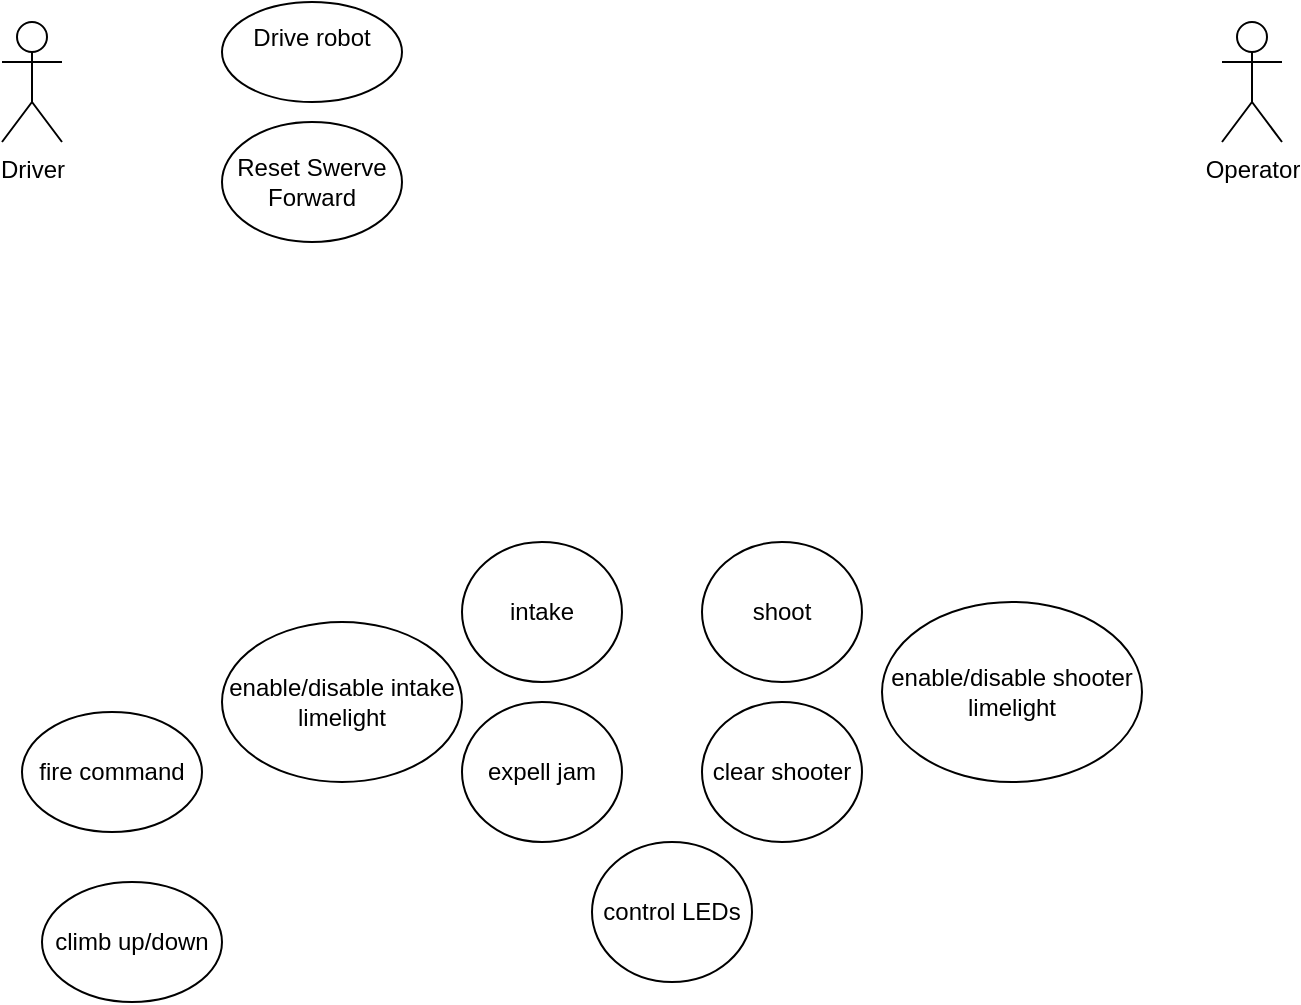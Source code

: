 <mxfile>
    <diagram id="1g1XJPOiC4x9xOaz64Jg" name="Page-1">
        <mxGraphModel dx="1617" dy="785" grid="1" gridSize="10" guides="1" tooltips="1" connect="1" arrows="1" fold="1" page="1" pageScale="1" pageWidth="850" pageHeight="1100" math="0" shadow="0">
            <root>
                <mxCell id="0"/>
                <mxCell id="1" parent="0"/>
                <mxCell id="2" value="Driver" style="shape=umlActor;verticalLabelPosition=bottom;verticalAlign=top;html=1;outlineConnect=0;" parent="1" vertex="1">
                    <mxGeometry x="50" y="70" width="30" height="60" as="geometry"/>
                </mxCell>
                <mxCell id="3" value="Operator" style="shape=umlActor;verticalLabelPosition=bottom;verticalAlign=top;html=1;outlineConnect=0;" parent="1" vertex="1">
                    <mxGeometry x="660" y="70" width="30" height="60" as="geometry"/>
                </mxCell>
                <mxCell id="5" value="Drive robot&lt;br&gt;&lt;br&gt;" style="ellipse;whiteSpace=wrap;html=1;" parent="1" vertex="1">
                    <mxGeometry x="160" y="60" width="90" height="50" as="geometry"/>
                </mxCell>
                <mxCell id="6" value="intake" style="ellipse;whiteSpace=wrap;html=1;" parent="1" vertex="1">
                    <mxGeometry x="280" y="330" width="80" height="70" as="geometry"/>
                </mxCell>
                <mxCell id="7" value="expell jam" style="ellipse;whiteSpace=wrap;html=1;" parent="1" vertex="1">
                    <mxGeometry x="280" y="410" width="80" height="70" as="geometry"/>
                </mxCell>
                <mxCell id="8" value="shoot" style="ellipse;whiteSpace=wrap;html=1;" parent="1" vertex="1">
                    <mxGeometry x="400" y="330" width="80" height="70" as="geometry"/>
                </mxCell>
                <mxCell id="9" value="clear shooter" style="ellipse;whiteSpace=wrap;html=1;" parent="1" vertex="1">
                    <mxGeometry x="400" y="410" width="80" height="70" as="geometry"/>
                </mxCell>
                <mxCell id="10" value="climb up/down" style="ellipse;whiteSpace=wrap;html=1;" parent="1" vertex="1">
                    <mxGeometry x="70" y="500" width="90" height="60" as="geometry"/>
                </mxCell>
                <mxCell id="12" value="enable/disable shooter limelight" style="ellipse;whiteSpace=wrap;html=1;" parent="1" vertex="1">
                    <mxGeometry x="490" y="360" width="130" height="90" as="geometry"/>
                </mxCell>
                <mxCell id="14" value="enable/disable intake limelight" style="ellipse;whiteSpace=wrap;html=1;" parent="1" vertex="1">
                    <mxGeometry x="160" y="370" width="120" height="80" as="geometry"/>
                </mxCell>
                <mxCell id="16" value="control LEDs" style="ellipse;whiteSpace=wrap;html=1;" parent="1" vertex="1">
                    <mxGeometry x="345" y="480" width="80" height="70" as="geometry"/>
                </mxCell>
                <mxCell id="18" value="fire command" style="ellipse;whiteSpace=wrap;html=1;" parent="1" vertex="1">
                    <mxGeometry x="60" y="415" width="90" height="60" as="geometry"/>
                </mxCell>
                <mxCell id="19" value="Reset Swerve Forward" style="ellipse;whiteSpace=wrap;html=1;" vertex="1" parent="1">
                    <mxGeometry x="160" y="120" width="90" height="60" as="geometry"/>
                </mxCell>
            </root>
        </mxGraphModel>
    </diagram>
</mxfile>